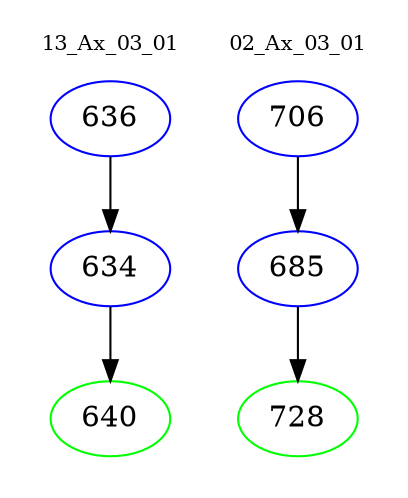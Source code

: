 digraph{
subgraph cluster_0 {
color = white
label = "13_Ax_03_01";
fontsize=10;
T0_636 [label="636", color="blue"]
T0_636 -> T0_634 [color="black"]
T0_634 [label="634", color="blue"]
T0_634 -> T0_640 [color="black"]
T0_640 [label="640", color="green"]
}
subgraph cluster_1 {
color = white
label = "02_Ax_03_01";
fontsize=10;
T1_706 [label="706", color="blue"]
T1_706 -> T1_685 [color="black"]
T1_685 [label="685", color="blue"]
T1_685 -> T1_728 [color="black"]
T1_728 [label="728", color="green"]
}
}
